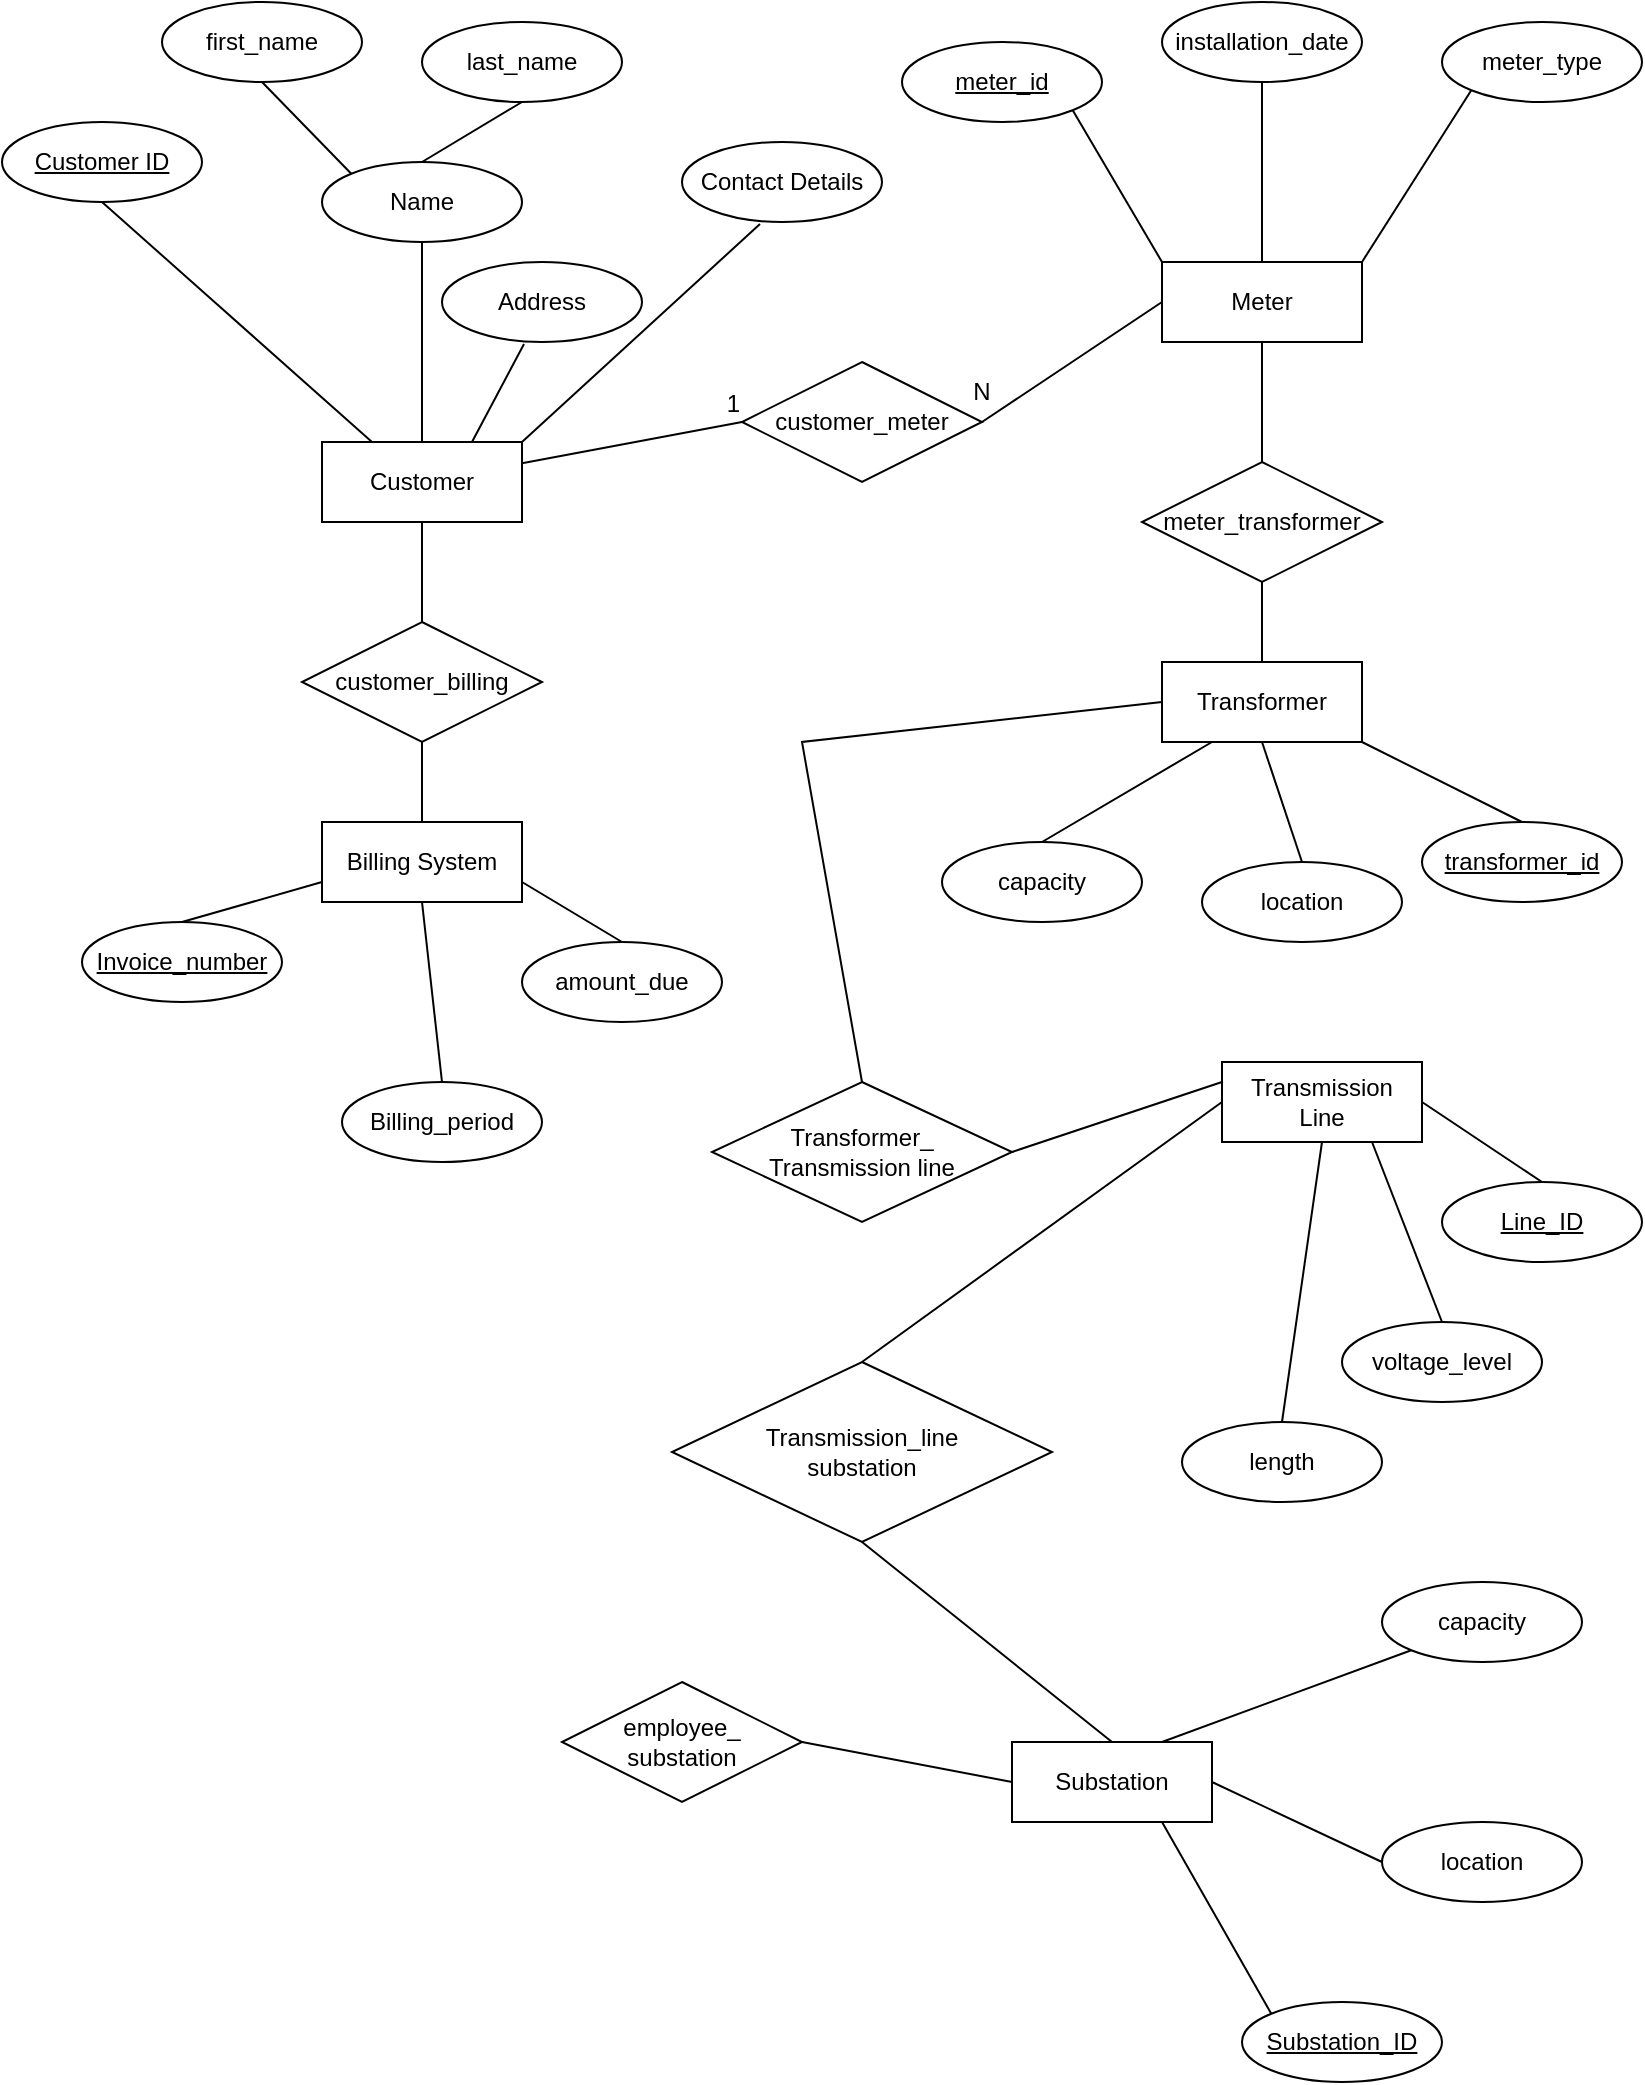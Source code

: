 <mxfile version="24.0.7" type="github">
  <diagram id="R2lEEEUBdFMjLlhIrx00" name="Page-1">
    <mxGraphModel dx="1233" dy="639" grid="1" gridSize="10" guides="1" tooltips="1" connect="1" arrows="1" fold="1" page="1" pageScale="1" pageWidth="850" pageHeight="1100" math="0" shadow="0" extFonts="Permanent Marker^https://fonts.googleapis.com/css?family=Permanent+Marker">
      <root>
        <mxCell id="0" />
        <mxCell id="1" parent="0" />
        <mxCell id="2yULZD__tC6PANXnVsFt-1" value="Customer" style="whiteSpace=wrap;html=1;align=center;" vertex="1" parent="1">
          <mxGeometry x="180" y="250" width="100" height="40" as="geometry" />
        </mxCell>
        <mxCell id="2yULZD__tC6PANXnVsFt-2" value="Customer ID" style="ellipse;whiteSpace=wrap;html=1;align=center;fontStyle=4;" vertex="1" parent="1">
          <mxGeometry x="20" y="90" width="100" height="40" as="geometry" />
        </mxCell>
        <mxCell id="2yULZD__tC6PANXnVsFt-5" value="" style="endArrow=none;html=1;rounded=0;exitX=0.5;exitY=0;exitDx=0;exitDy=0;entryX=0.5;entryY=1;entryDx=0;entryDy=0;" edge="1" parent="1" source="2yULZD__tC6PANXnVsFt-1" target="2yULZD__tC6PANXnVsFt-7">
          <mxGeometry relative="1" as="geometry">
            <mxPoint x="110" y="120" as="sourcePoint" />
            <mxPoint x="270" y="120" as="targetPoint" />
            <Array as="points" />
          </mxGeometry>
        </mxCell>
        <mxCell id="2yULZD__tC6PANXnVsFt-6" value="" style="endArrow=none;html=1;rounded=0;exitX=0.5;exitY=1;exitDx=0;exitDy=0;entryX=0.25;entryY=0;entryDx=0;entryDy=0;" edge="1" parent="1" source="2yULZD__tC6PANXnVsFt-2" target="2yULZD__tC6PANXnVsFt-1">
          <mxGeometry relative="1" as="geometry">
            <mxPoint x="30" y="102" as="sourcePoint" />
            <mxPoint x="140" y="130" as="targetPoint" />
            <Array as="points" />
          </mxGeometry>
        </mxCell>
        <mxCell id="2yULZD__tC6PANXnVsFt-7" value="Name" style="ellipse;whiteSpace=wrap;html=1;align=center;" vertex="1" parent="1">
          <mxGeometry x="180" y="110" width="100" height="40" as="geometry" />
        </mxCell>
        <mxCell id="2yULZD__tC6PANXnVsFt-8" value="Address" style="ellipse;whiteSpace=wrap;html=1;align=center;" vertex="1" parent="1">
          <mxGeometry x="240" y="160" width="100" height="40" as="geometry" />
        </mxCell>
        <mxCell id="2yULZD__tC6PANXnVsFt-9" value="" style="endArrow=none;html=1;rounded=0;entryX=0.41;entryY=1.025;entryDx=0;entryDy=0;entryPerimeter=0;exitX=0.75;exitY=0;exitDx=0;exitDy=0;" edge="1" parent="1" source="2yULZD__tC6PANXnVsFt-1" target="2yULZD__tC6PANXnVsFt-8">
          <mxGeometry relative="1" as="geometry">
            <mxPoint x="150" y="240" as="sourcePoint" />
            <mxPoint x="330" y="210" as="targetPoint" />
          </mxGeometry>
        </mxCell>
        <mxCell id="2yULZD__tC6PANXnVsFt-10" value="Contact Details" style="ellipse;whiteSpace=wrap;html=1;align=center;" vertex="1" parent="1">
          <mxGeometry x="360" y="100" width="100" height="40" as="geometry" />
        </mxCell>
        <mxCell id="2yULZD__tC6PANXnVsFt-11" value="" style="endArrow=none;html=1;rounded=0;entryX=0.39;entryY=1.025;entryDx=0;entryDy=0;entryPerimeter=0;exitX=1;exitY=0;exitDx=0;exitDy=0;" edge="1" parent="1" source="2yULZD__tC6PANXnVsFt-1" target="2yULZD__tC6PANXnVsFt-10">
          <mxGeometry relative="1" as="geometry">
            <mxPoint x="260" y="210" as="sourcePoint" />
            <mxPoint x="420" y="210" as="targetPoint" />
          </mxGeometry>
        </mxCell>
        <mxCell id="2yULZD__tC6PANXnVsFt-12" value="first_name" style="ellipse;whiteSpace=wrap;html=1;align=center;" vertex="1" parent="1">
          <mxGeometry x="100" y="30" width="100" height="40" as="geometry" />
        </mxCell>
        <mxCell id="2yULZD__tC6PANXnVsFt-13" value="last_name" style="ellipse;whiteSpace=wrap;html=1;align=center;" vertex="1" parent="1">
          <mxGeometry x="230" y="40" width="100" height="40" as="geometry" />
        </mxCell>
        <mxCell id="2yULZD__tC6PANXnVsFt-14" value="" style="endArrow=none;html=1;rounded=0;entryX=0;entryY=0;entryDx=0;entryDy=0;exitX=0.5;exitY=1;exitDx=0;exitDy=0;" edge="1" parent="1" source="2yULZD__tC6PANXnVsFt-12" target="2yULZD__tC6PANXnVsFt-7">
          <mxGeometry relative="1" as="geometry">
            <mxPoint x="10" y="90" as="sourcePoint" />
            <mxPoint x="170" y="90" as="targetPoint" />
          </mxGeometry>
        </mxCell>
        <mxCell id="2yULZD__tC6PANXnVsFt-15" value="" style="endArrow=none;html=1;rounded=0;entryX=0.5;entryY=1;entryDx=0;entryDy=0;exitX=0.5;exitY=0;exitDx=0;exitDy=0;" edge="1" parent="1" source="2yULZD__tC6PANXnVsFt-7" target="2yULZD__tC6PANXnVsFt-13">
          <mxGeometry relative="1" as="geometry">
            <mxPoint x="100" y="130" as="sourcePoint" />
            <mxPoint x="260" y="130" as="targetPoint" />
          </mxGeometry>
        </mxCell>
        <mxCell id="2yULZD__tC6PANXnVsFt-16" value="Meter" style="whiteSpace=wrap;html=1;align=center;" vertex="1" parent="1">
          <mxGeometry x="600" y="160" width="100" height="40" as="geometry" />
        </mxCell>
        <mxCell id="2yULZD__tC6PANXnVsFt-18" value="" style="endArrow=none;html=1;rounded=0;exitX=1;exitY=1;exitDx=0;exitDy=0;entryX=0;entryY=0;entryDx=0;entryDy=0;" edge="1" parent="1" source="2yULZD__tC6PANXnVsFt-37" target="2yULZD__tC6PANXnVsFt-16">
          <mxGeometry relative="1" as="geometry">
            <mxPoint x="550" y="280" as="sourcePoint" />
            <mxPoint x="590" y="330" as="targetPoint" />
          </mxGeometry>
        </mxCell>
        <mxCell id="2yULZD__tC6PANXnVsFt-21" value="installation_date" style="ellipse;whiteSpace=wrap;html=1;align=center;" vertex="1" parent="1">
          <mxGeometry x="600" y="30" width="100" height="40" as="geometry" />
        </mxCell>
        <mxCell id="2yULZD__tC6PANXnVsFt-22" value="" style="endArrow=none;html=1;rounded=0;entryX=0.5;entryY=1;entryDx=0;entryDy=0;exitX=0.5;exitY=0;exitDx=0;exitDy=0;" edge="1" parent="1" source="2yULZD__tC6PANXnVsFt-16" target="2yULZD__tC6PANXnVsFt-21">
          <mxGeometry relative="1" as="geometry">
            <mxPoint x="640" y="320" as="sourcePoint" />
            <mxPoint x="800" y="320" as="targetPoint" />
          </mxGeometry>
        </mxCell>
        <mxCell id="2yULZD__tC6PANXnVsFt-23" value="meter_type" style="ellipse;whiteSpace=wrap;html=1;align=center;" vertex="1" parent="1">
          <mxGeometry x="740" y="40" width="100" height="40" as="geometry" />
        </mxCell>
        <mxCell id="2yULZD__tC6PANXnVsFt-24" value="" style="endArrow=none;html=1;rounded=0;entryX=0;entryY=1;entryDx=0;entryDy=0;exitX=1;exitY=0;exitDx=0;exitDy=0;" edge="1" parent="1" source="2yULZD__tC6PANXnVsFt-16" target="2yULZD__tC6PANXnVsFt-23">
          <mxGeometry relative="1" as="geometry">
            <mxPoint x="650" y="300" as="sourcePoint" />
            <mxPoint x="770" y="230" as="targetPoint" />
          </mxGeometry>
        </mxCell>
        <mxCell id="2yULZD__tC6PANXnVsFt-25" value="customer_meter" style="shape=rhombus;perimeter=rhombusPerimeter;whiteSpace=wrap;html=1;align=center;" vertex="1" parent="1">
          <mxGeometry x="390" y="210" width="120" height="60" as="geometry" />
        </mxCell>
        <mxCell id="2yULZD__tC6PANXnVsFt-27" value="" style="endArrow=none;html=1;rounded=0;entryX=0;entryY=0.5;entryDx=0;entryDy=0;" edge="1" parent="1" source="2yULZD__tC6PANXnVsFt-1" target="2yULZD__tC6PANXnVsFt-25">
          <mxGeometry relative="1" as="geometry">
            <mxPoint x="290" y="360" as="sourcePoint" />
            <mxPoint x="390" y="360" as="targetPoint" />
          </mxGeometry>
        </mxCell>
        <mxCell id="2yULZD__tC6PANXnVsFt-28" value="1" style="resizable=0;html=1;whiteSpace=wrap;align=right;verticalAlign=bottom;" connectable="0" vertex="1" parent="2yULZD__tC6PANXnVsFt-27">
          <mxGeometry x="1" relative="1" as="geometry" />
        </mxCell>
        <mxCell id="2yULZD__tC6PANXnVsFt-35" value="" style="endArrow=none;html=1;rounded=0;entryX=0;entryY=0.5;entryDx=0;entryDy=0;exitX=1;exitY=0.5;exitDx=0;exitDy=0;" edge="1" parent="1" source="2yULZD__tC6PANXnVsFt-25" target="2yULZD__tC6PANXnVsFt-16">
          <mxGeometry relative="1" as="geometry">
            <mxPoint x="510" y="360" as="sourcePoint" />
            <mxPoint x="600" y="360" as="targetPoint" />
          </mxGeometry>
        </mxCell>
        <mxCell id="2yULZD__tC6PANXnVsFt-36" value="N" style="text;strokeColor=none;align=center;fillColor=none;html=1;verticalAlign=middle;whiteSpace=wrap;rounded=0;" vertex="1" parent="1">
          <mxGeometry x="480" y="210" width="60" height="30" as="geometry" />
        </mxCell>
        <mxCell id="2yULZD__tC6PANXnVsFt-37" value="meter_id" style="ellipse;whiteSpace=wrap;html=1;align=center;fontStyle=4;" vertex="1" parent="1">
          <mxGeometry x="470" y="50" width="100" height="40" as="geometry" />
        </mxCell>
        <mxCell id="2yULZD__tC6PANXnVsFt-38" value="meter_transformer" style="shape=rhombus;perimeter=rhombusPerimeter;whiteSpace=wrap;html=1;align=center;" vertex="1" parent="1">
          <mxGeometry x="590" y="260" width="120" height="60" as="geometry" />
        </mxCell>
        <mxCell id="2yULZD__tC6PANXnVsFt-40" value="" style="endArrow=none;html=1;rounded=0;exitX=0.5;exitY=1;exitDx=0;exitDy=0;entryX=0.5;entryY=0;entryDx=0;entryDy=0;" edge="1" parent="1" source="2yULZD__tC6PANXnVsFt-16" target="2yULZD__tC6PANXnVsFt-38">
          <mxGeometry relative="1" as="geometry">
            <mxPoint x="580" y="430" as="sourcePoint" />
            <mxPoint x="650" y="440" as="targetPoint" />
          </mxGeometry>
        </mxCell>
        <mxCell id="2yULZD__tC6PANXnVsFt-41" value="Transformer" style="whiteSpace=wrap;html=1;align=center;" vertex="1" parent="1">
          <mxGeometry x="600" y="360" width="100" height="40" as="geometry" />
        </mxCell>
        <mxCell id="2yULZD__tC6PANXnVsFt-42" value="" style="endArrow=none;html=1;rounded=0;entryX=0.5;entryY=0;entryDx=0;entryDy=0;exitX=0.5;exitY=1;exitDx=0;exitDy=0;" edge="1" parent="1" source="2yULZD__tC6PANXnVsFt-38" target="2yULZD__tC6PANXnVsFt-41">
          <mxGeometry relative="1" as="geometry">
            <mxPoint x="580" y="520" as="sourcePoint" />
            <mxPoint x="740" y="520" as="targetPoint" />
          </mxGeometry>
        </mxCell>
        <mxCell id="2yULZD__tC6PANXnVsFt-43" value="transformer_id" style="ellipse;whiteSpace=wrap;html=1;align=center;fontStyle=4;" vertex="1" parent="1">
          <mxGeometry x="730" y="440" width="100" height="40" as="geometry" />
        </mxCell>
        <mxCell id="2yULZD__tC6PANXnVsFt-44" value="" style="endArrow=none;html=1;rounded=0;exitX=1;exitY=1;exitDx=0;exitDy=0;entryX=0.5;entryY=0;entryDx=0;entryDy=0;" edge="1" parent="1" source="2yULZD__tC6PANXnVsFt-41" target="2yULZD__tC6PANXnVsFt-43">
          <mxGeometry relative="1" as="geometry">
            <mxPoint x="650" y="620" as="sourcePoint" />
            <mxPoint x="810" y="620" as="targetPoint" />
          </mxGeometry>
        </mxCell>
        <mxCell id="2yULZD__tC6PANXnVsFt-45" value="location" style="ellipse;whiteSpace=wrap;html=1;align=center;" vertex="1" parent="1">
          <mxGeometry x="620" y="460" width="100" height="40" as="geometry" />
        </mxCell>
        <mxCell id="2yULZD__tC6PANXnVsFt-46" value="" style="endArrow=none;html=1;rounded=0;entryX=0.5;entryY=0;entryDx=0;entryDy=0;exitX=0.5;exitY=1;exitDx=0;exitDy=0;" edge="1" parent="1" source="2yULZD__tC6PANXnVsFt-41" target="2yULZD__tC6PANXnVsFt-45">
          <mxGeometry relative="1" as="geometry">
            <mxPoint x="560" y="660" as="sourcePoint" />
            <mxPoint x="720" y="660" as="targetPoint" />
          </mxGeometry>
        </mxCell>
        <mxCell id="2yULZD__tC6PANXnVsFt-47" value="capacity" style="ellipse;whiteSpace=wrap;html=1;align=center;" vertex="1" parent="1">
          <mxGeometry x="490" y="450" width="100" height="40" as="geometry" />
        </mxCell>
        <mxCell id="2yULZD__tC6PANXnVsFt-48" value="" style="endArrow=none;html=1;rounded=0;entryX=0.25;entryY=1;entryDx=0;entryDy=0;exitX=0.5;exitY=0;exitDx=0;exitDy=0;" edge="1" parent="1" source="2yULZD__tC6PANXnVsFt-47" target="2yULZD__tC6PANXnVsFt-41">
          <mxGeometry relative="1" as="geometry">
            <mxPoint x="520" y="640" as="sourcePoint" />
            <mxPoint x="680" y="640" as="targetPoint" />
          </mxGeometry>
        </mxCell>
        <mxCell id="2yULZD__tC6PANXnVsFt-49" value="customer_billing" style="shape=rhombus;perimeter=rhombusPerimeter;whiteSpace=wrap;html=1;align=center;" vertex="1" parent="1">
          <mxGeometry x="170" y="340" width="120" height="60" as="geometry" />
        </mxCell>
        <mxCell id="2yULZD__tC6PANXnVsFt-50" value="" style="endArrow=none;html=1;rounded=0;entryX=0.5;entryY=0;entryDx=0;entryDy=0;exitX=0.5;exitY=1;exitDx=0;exitDy=0;" edge="1" parent="1" source="2yULZD__tC6PANXnVsFt-1" target="2yULZD__tC6PANXnVsFt-49">
          <mxGeometry relative="1" as="geometry">
            <mxPoint x="180" y="410" as="sourcePoint" />
            <mxPoint x="340" y="410" as="targetPoint" />
          </mxGeometry>
        </mxCell>
        <mxCell id="2yULZD__tC6PANXnVsFt-52" value="Billing System" style="whiteSpace=wrap;html=1;align=center;" vertex="1" parent="1">
          <mxGeometry x="180" y="440" width="100" height="40" as="geometry" />
        </mxCell>
        <mxCell id="2yULZD__tC6PANXnVsFt-53" value="" style="endArrow=none;html=1;rounded=0;entryX=0.5;entryY=0;entryDx=0;entryDy=0;exitX=0.5;exitY=1;exitDx=0;exitDy=0;" edge="1" parent="1" source="2yULZD__tC6PANXnVsFt-49" target="2yULZD__tC6PANXnVsFt-52">
          <mxGeometry relative="1" as="geometry">
            <mxPoint x="170" y="520" as="sourcePoint" />
            <mxPoint x="330" y="520" as="targetPoint" />
          </mxGeometry>
        </mxCell>
        <mxCell id="2yULZD__tC6PANXnVsFt-54" value="Invoice_number" style="ellipse;whiteSpace=wrap;html=1;align=center;fontStyle=4;" vertex="1" parent="1">
          <mxGeometry x="60" y="490" width="100" height="40" as="geometry" />
        </mxCell>
        <mxCell id="2yULZD__tC6PANXnVsFt-55" value="" style="endArrow=none;html=1;rounded=0;entryX=0;entryY=0.75;entryDx=0;entryDy=0;exitX=0.5;exitY=0;exitDx=0;exitDy=0;" edge="1" parent="1" source="2yULZD__tC6PANXnVsFt-54" target="2yULZD__tC6PANXnVsFt-52">
          <mxGeometry relative="1" as="geometry">
            <mxPoint x="50" y="630" as="sourcePoint" />
            <mxPoint x="210" y="630" as="targetPoint" />
          </mxGeometry>
        </mxCell>
        <mxCell id="2yULZD__tC6PANXnVsFt-56" value="Billing_period" style="ellipse;whiteSpace=wrap;html=1;align=center;" vertex="1" parent="1">
          <mxGeometry x="190" y="570" width="100" height="40" as="geometry" />
        </mxCell>
        <mxCell id="2yULZD__tC6PANXnVsFt-57" value="" style="endArrow=none;html=1;rounded=0;entryX=0.5;entryY=0;entryDx=0;entryDy=0;exitX=0.5;exitY=1;exitDx=0;exitDy=0;" edge="1" parent="1" source="2yULZD__tC6PANXnVsFt-52" target="2yULZD__tC6PANXnVsFt-56">
          <mxGeometry relative="1" as="geometry">
            <mxPoint x="190" y="650" as="sourcePoint" />
            <mxPoint x="350" y="650" as="targetPoint" />
          </mxGeometry>
        </mxCell>
        <mxCell id="2yULZD__tC6PANXnVsFt-58" value="amount_due" style="ellipse;whiteSpace=wrap;html=1;align=center;" vertex="1" parent="1">
          <mxGeometry x="280" y="500" width="100" height="40" as="geometry" />
        </mxCell>
        <mxCell id="2yULZD__tC6PANXnVsFt-59" value="" style="endArrow=none;html=1;rounded=0;exitX=1;exitY=0.75;exitDx=0;exitDy=0;entryX=0.5;entryY=0;entryDx=0;entryDy=0;" edge="1" parent="1" source="2yULZD__tC6PANXnVsFt-52" target="2yULZD__tC6PANXnVsFt-58">
          <mxGeometry relative="1" as="geometry">
            <mxPoint x="300" y="630" as="sourcePoint" />
            <mxPoint x="460" y="630" as="targetPoint" />
          </mxGeometry>
        </mxCell>
        <mxCell id="2yULZD__tC6PANXnVsFt-62" value="" style="endArrow=none;html=1;rounded=0;entryX=0;entryY=0.5;entryDx=0;entryDy=0;exitX=0.5;exitY=0;exitDx=0;exitDy=0;" edge="1" parent="1" source="2yULZD__tC6PANXnVsFt-63" target="2yULZD__tC6PANXnVsFt-41">
          <mxGeometry relative="1" as="geometry">
            <mxPoint x="470" y="560" as="sourcePoint" />
            <mxPoint x="570" y="390" as="targetPoint" />
            <Array as="points">
              <mxPoint x="420" y="400" />
            </Array>
          </mxGeometry>
        </mxCell>
        <mxCell id="2yULZD__tC6PANXnVsFt-63" value="Transformer_&lt;div&gt;Transmission line&lt;/div&gt;" style="shape=rhombus;perimeter=rhombusPerimeter;whiteSpace=wrap;html=1;align=center;" vertex="1" parent="1">
          <mxGeometry x="375" y="570" width="150" height="70" as="geometry" />
        </mxCell>
        <mxCell id="2yULZD__tC6PANXnVsFt-64" value="Transmission&lt;div&gt;Line&lt;/div&gt;" style="whiteSpace=wrap;html=1;align=center;" vertex="1" parent="1">
          <mxGeometry x="630" y="560" width="100" height="40" as="geometry" />
        </mxCell>
        <mxCell id="2yULZD__tC6PANXnVsFt-65" value="" style="endArrow=none;html=1;rounded=0;entryX=0;entryY=0.25;entryDx=0;entryDy=0;exitX=1;exitY=0.5;exitDx=0;exitDy=0;" edge="1" parent="1" source="2yULZD__tC6PANXnVsFt-63" target="2yULZD__tC6PANXnVsFt-64">
          <mxGeometry relative="1" as="geometry">
            <mxPoint x="530" y="590" as="sourcePoint" />
            <mxPoint x="690" y="590" as="targetPoint" />
          </mxGeometry>
        </mxCell>
        <mxCell id="2yULZD__tC6PANXnVsFt-66" value="Line_ID" style="ellipse;whiteSpace=wrap;html=1;align=center;fontStyle=4;" vertex="1" parent="1">
          <mxGeometry x="740" y="620" width="100" height="40" as="geometry" />
        </mxCell>
        <mxCell id="2yULZD__tC6PANXnVsFt-67" value="" style="endArrow=none;html=1;rounded=0;entryX=0.5;entryY=0;entryDx=0;entryDy=0;exitX=1;exitY=0.5;exitDx=0;exitDy=0;" edge="1" parent="1" source="2yULZD__tC6PANXnVsFt-64" target="2yULZD__tC6PANXnVsFt-66">
          <mxGeometry relative="1" as="geometry">
            <mxPoint x="700" y="610" as="sourcePoint" />
            <mxPoint x="860" y="610" as="targetPoint" />
          </mxGeometry>
        </mxCell>
        <mxCell id="2yULZD__tC6PANXnVsFt-68" value="voltage_level" style="ellipse;whiteSpace=wrap;html=1;align=center;" vertex="1" parent="1">
          <mxGeometry x="690" y="690" width="100" height="40" as="geometry" />
        </mxCell>
        <mxCell id="2yULZD__tC6PANXnVsFt-69" value="" style="endArrow=none;html=1;rounded=0;entryX=0.5;entryY=0;entryDx=0;entryDy=0;exitX=0.75;exitY=1;exitDx=0;exitDy=0;" edge="1" parent="1" source="2yULZD__tC6PANXnVsFt-64" target="2yULZD__tC6PANXnVsFt-68">
          <mxGeometry relative="1" as="geometry">
            <mxPoint x="570" y="650" as="sourcePoint" />
            <mxPoint x="730" y="650" as="targetPoint" />
          </mxGeometry>
        </mxCell>
        <mxCell id="2yULZD__tC6PANXnVsFt-70" value="length" style="ellipse;whiteSpace=wrap;html=1;align=center;" vertex="1" parent="1">
          <mxGeometry x="610" y="740" width="100" height="40" as="geometry" />
        </mxCell>
        <mxCell id="2yULZD__tC6PANXnVsFt-71" value="" style="endArrow=none;html=1;rounded=0;entryX=0.5;entryY=1;entryDx=0;entryDy=0;exitX=0.5;exitY=0;exitDx=0;exitDy=0;" edge="1" parent="1" source="2yULZD__tC6PANXnVsFt-70" target="2yULZD__tC6PANXnVsFt-64">
          <mxGeometry relative="1" as="geometry">
            <mxPoint x="530" y="670" as="sourcePoint" />
            <mxPoint x="690" y="670" as="targetPoint" />
          </mxGeometry>
        </mxCell>
        <mxCell id="2yULZD__tC6PANXnVsFt-72" value="Transmission_line&lt;div&gt;substation&lt;/div&gt;" style="shape=rhombus;perimeter=rhombusPerimeter;whiteSpace=wrap;html=1;align=center;" vertex="1" parent="1">
          <mxGeometry x="355" y="710" width="190" height="90" as="geometry" />
        </mxCell>
        <mxCell id="2yULZD__tC6PANXnVsFt-73" value="" style="endArrow=none;html=1;rounded=0;entryX=0;entryY=0.5;entryDx=0;entryDy=0;exitX=0.5;exitY=0;exitDx=0;exitDy=0;" edge="1" parent="1" source="2yULZD__tC6PANXnVsFt-72" target="2yULZD__tC6PANXnVsFt-64">
          <mxGeometry relative="1" as="geometry">
            <mxPoint x="420" y="660" as="sourcePoint" />
            <mxPoint x="580" y="660" as="targetPoint" />
          </mxGeometry>
        </mxCell>
        <mxCell id="2yULZD__tC6PANXnVsFt-74" value="Substation" style="whiteSpace=wrap;html=1;align=center;" vertex="1" parent="1">
          <mxGeometry x="525" y="900" width="100" height="40" as="geometry" />
        </mxCell>
        <mxCell id="2yULZD__tC6PANXnVsFt-75" value="" style="endArrow=none;html=1;rounded=0;exitX=0.5;exitY=1;exitDx=0;exitDy=0;entryX=0.5;entryY=0;entryDx=0;entryDy=0;" edge="1" parent="1" source="2yULZD__tC6PANXnVsFt-72" target="2yULZD__tC6PANXnVsFt-74">
          <mxGeometry relative="1" as="geometry">
            <mxPoint x="450" y="850" as="sourcePoint" />
            <mxPoint x="610" y="850" as="targetPoint" />
          </mxGeometry>
        </mxCell>
        <mxCell id="2yULZD__tC6PANXnVsFt-76" value="capacity" style="ellipse;whiteSpace=wrap;html=1;align=center;" vertex="1" parent="1">
          <mxGeometry x="710" y="820" width="100" height="40" as="geometry" />
        </mxCell>
        <mxCell id="2yULZD__tC6PANXnVsFt-77" value="" style="endArrow=none;html=1;rounded=0;entryX=0;entryY=1;entryDx=0;entryDy=0;exitX=0.75;exitY=0;exitDx=0;exitDy=0;" edge="1" parent="1" source="2yULZD__tC6PANXnVsFt-74" target="2yULZD__tC6PANXnVsFt-76">
          <mxGeometry relative="1" as="geometry">
            <mxPoint x="590" y="890" as="sourcePoint" />
            <mxPoint x="750" y="890" as="targetPoint" />
          </mxGeometry>
        </mxCell>
        <mxCell id="2yULZD__tC6PANXnVsFt-79" value="location" style="ellipse;whiteSpace=wrap;html=1;align=center;" vertex="1" parent="1">
          <mxGeometry x="710" y="940" width="100" height="40" as="geometry" />
        </mxCell>
        <mxCell id="2yULZD__tC6PANXnVsFt-80" value="" style="endArrow=none;html=1;rounded=0;entryX=0;entryY=0.5;entryDx=0;entryDy=0;exitX=1;exitY=0.5;exitDx=0;exitDy=0;" edge="1" parent="1" source="2yULZD__tC6PANXnVsFt-74" target="2yULZD__tC6PANXnVsFt-79">
          <mxGeometry relative="1" as="geometry">
            <mxPoint x="530" y="970" as="sourcePoint" />
            <mxPoint x="690" y="970" as="targetPoint" />
          </mxGeometry>
        </mxCell>
        <mxCell id="2yULZD__tC6PANXnVsFt-81" value="Substation_ID" style="ellipse;whiteSpace=wrap;html=1;align=center;fontStyle=4;" vertex="1" parent="1">
          <mxGeometry x="640" y="1030" width="100" height="40" as="geometry" />
        </mxCell>
        <mxCell id="2yULZD__tC6PANXnVsFt-82" value="" style="endArrow=none;html=1;rounded=0;entryX=0;entryY=0;entryDx=0;entryDy=0;exitX=0.75;exitY=1;exitDx=0;exitDy=0;" edge="1" parent="1" source="2yULZD__tC6PANXnVsFt-74" target="2yULZD__tC6PANXnVsFt-81">
          <mxGeometry relative="1" as="geometry">
            <mxPoint x="530" y="990" as="sourcePoint" />
            <mxPoint x="690" y="990" as="targetPoint" />
          </mxGeometry>
        </mxCell>
        <mxCell id="2yULZD__tC6PANXnVsFt-83" value="employee_&lt;div&gt;substation&lt;/div&gt;" style="shape=rhombus;perimeter=rhombusPerimeter;whiteSpace=wrap;html=1;align=center;" vertex="1" parent="1">
          <mxGeometry x="300" y="870" width="120" height="60" as="geometry" />
        </mxCell>
        <mxCell id="2yULZD__tC6PANXnVsFt-84" value="" style="endArrow=none;html=1;rounded=0;entryX=0;entryY=0.5;entryDx=0;entryDy=0;exitX=1;exitY=0.5;exitDx=0;exitDy=0;" edge="1" parent="1" source="2yULZD__tC6PANXnVsFt-83" target="2yULZD__tC6PANXnVsFt-74">
          <mxGeometry relative="1" as="geometry">
            <mxPoint x="360" y="950" as="sourcePoint" />
            <mxPoint x="520" y="950" as="targetPoint" />
          </mxGeometry>
        </mxCell>
      </root>
    </mxGraphModel>
  </diagram>
</mxfile>
